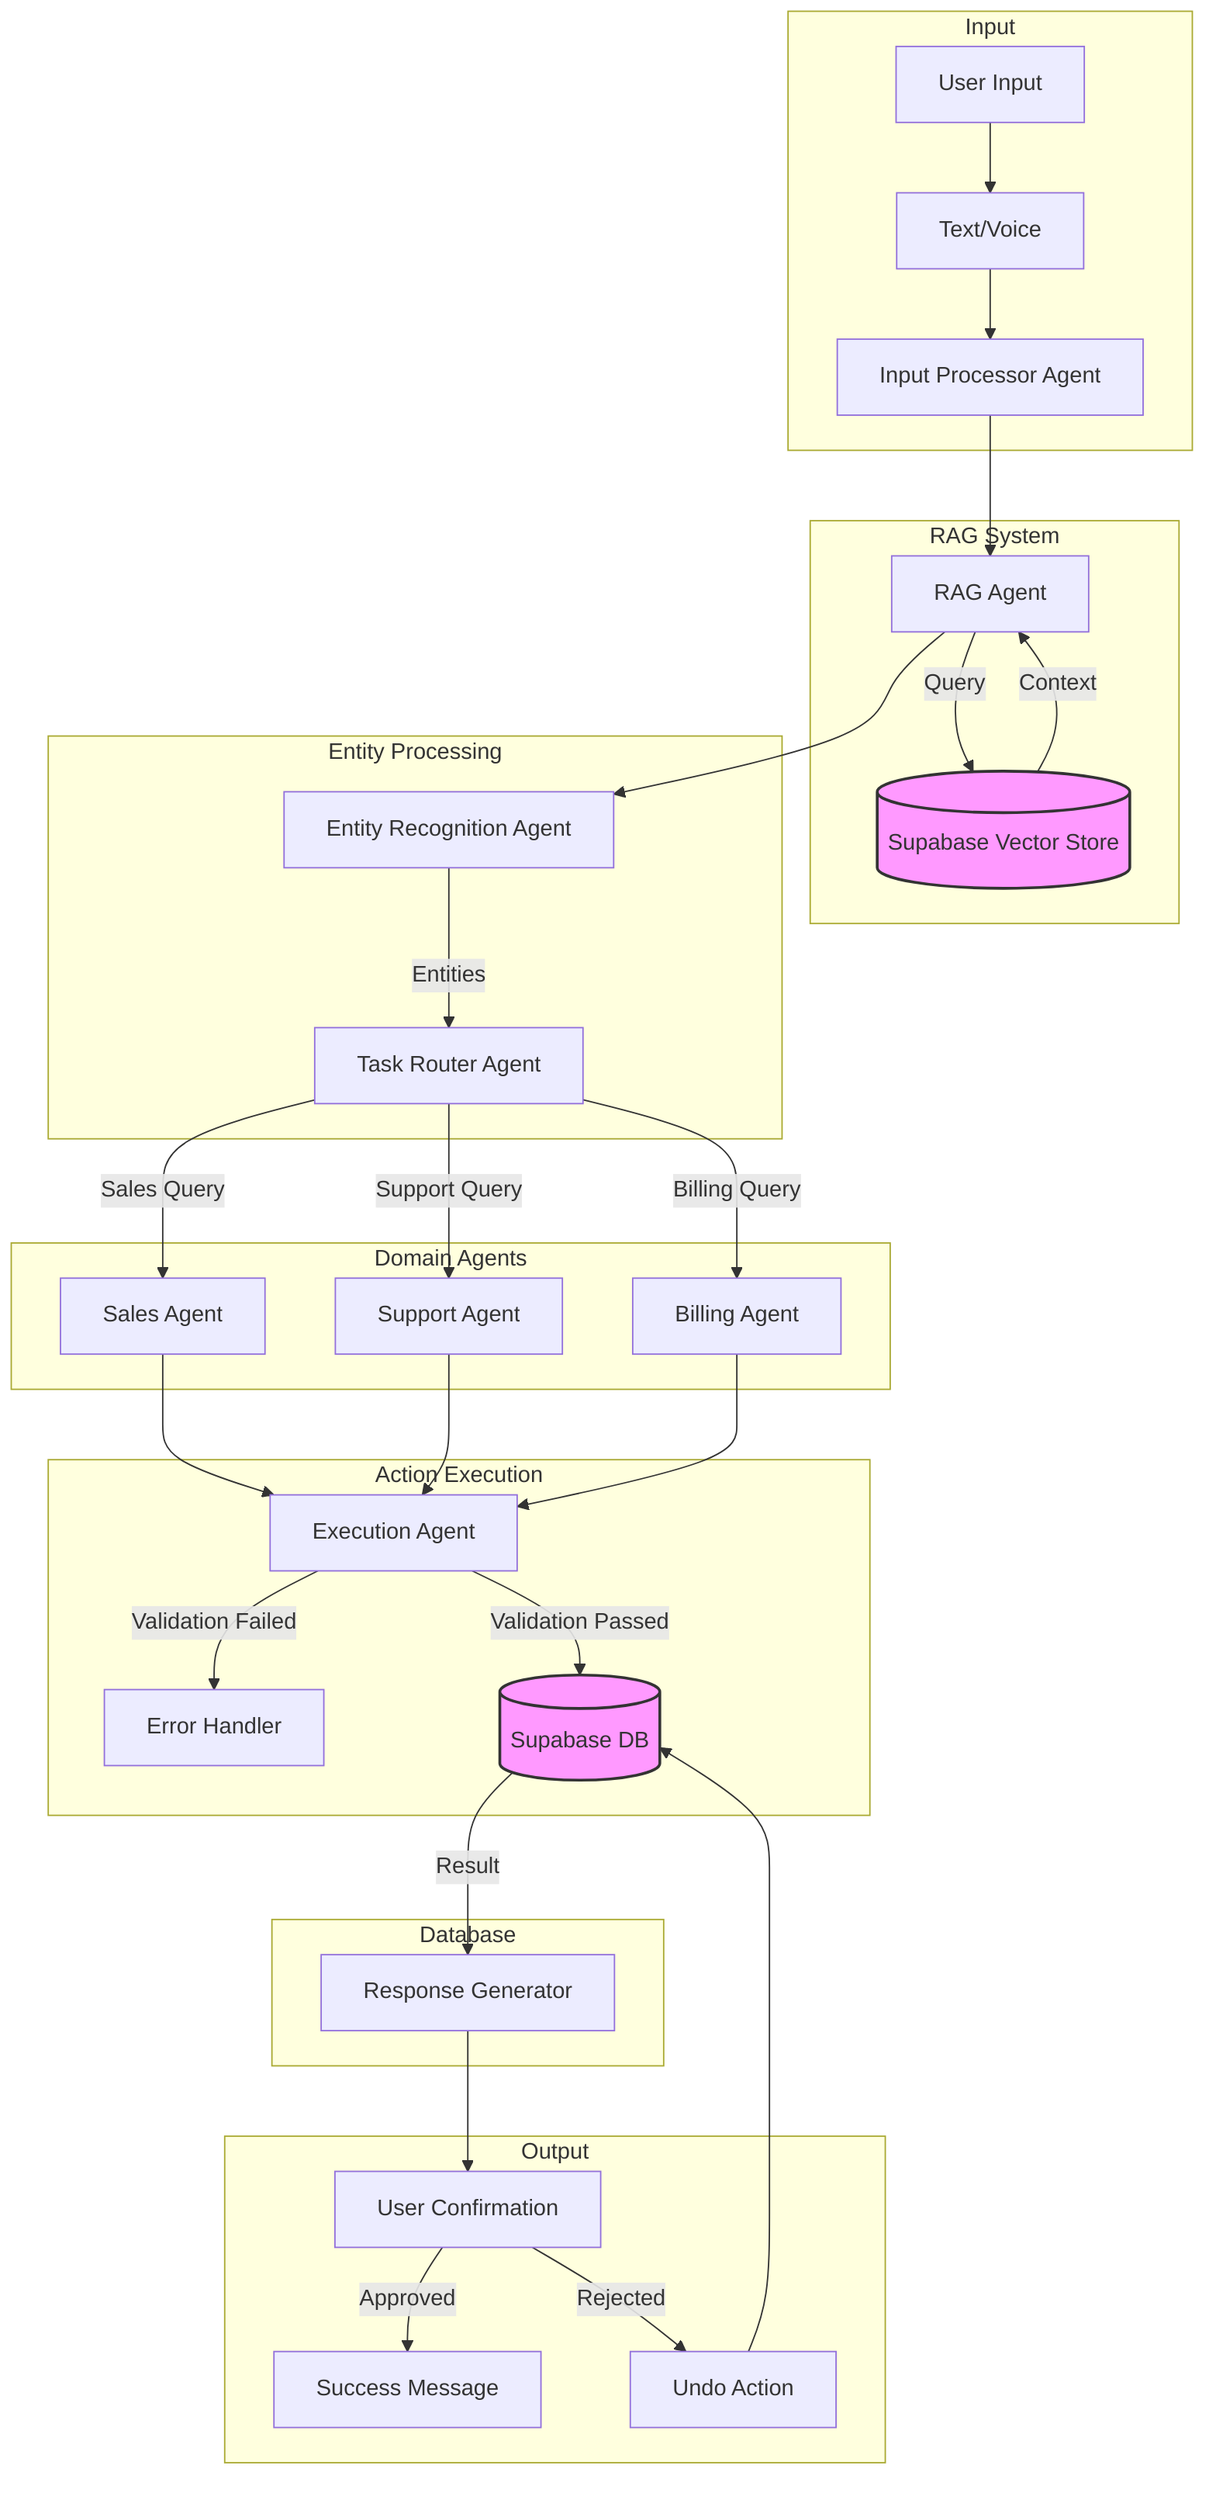 graph TD
    subgraph Input
        A[User Input] --> B[Text/Voice]
        B --> C[Input Processor Agent]
    end

    subgraph RAG System
        C --> D[RAG Agent]
        D --> |Query| E[(Supabase Vector Store)]
        E --> |Context| D
    end

    subgraph Entity Processing
        D --> F[Entity Recognition Agent]
        F --> |Entities| G[Task Router Agent]
    end

    subgraph Domain Agents
        G --> |Sales Query| H[Sales Agent]
        G --> |Support Query| I[Support Agent]
        G --> |Billing Query| J[Billing Agent]
    end

    subgraph Action Execution
        H & I & J --> L[Execution Agent]
        L --> |Validation Failed| M[Error Handler]
        L --> |Validation Passed| N[(Supabase DB)]
    end

    subgraph Database
        N --> |Result| O[Response Generator]
    end

    subgraph Output
        O --> P[User Confirmation]
        P --> |Approved| Q[Success Message]
        P --> |Rejected| R[Undo Action]
        R --> N
    end

    %% Data flow annotations
    classDef dataFlow fill:#f9f,stroke:#333,stroke-width:2px
    class E,N dataFlow